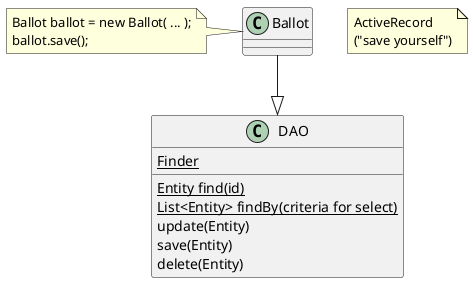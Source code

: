@startuml
note as n
	ActiveRecord
	("save yourself")
end note

class DAO{
	{static} Entity find(id)
	{static} List<Entity> findBy(criteria for select)
	update(Entity)
	save(Entity)
	delete(Entity)
	{static} Finder
}

Ballot --|> DAO

note left of Ballot
	Ballot ballot = new Ballot( ... );
	ballot.save();
end note
@enduml
